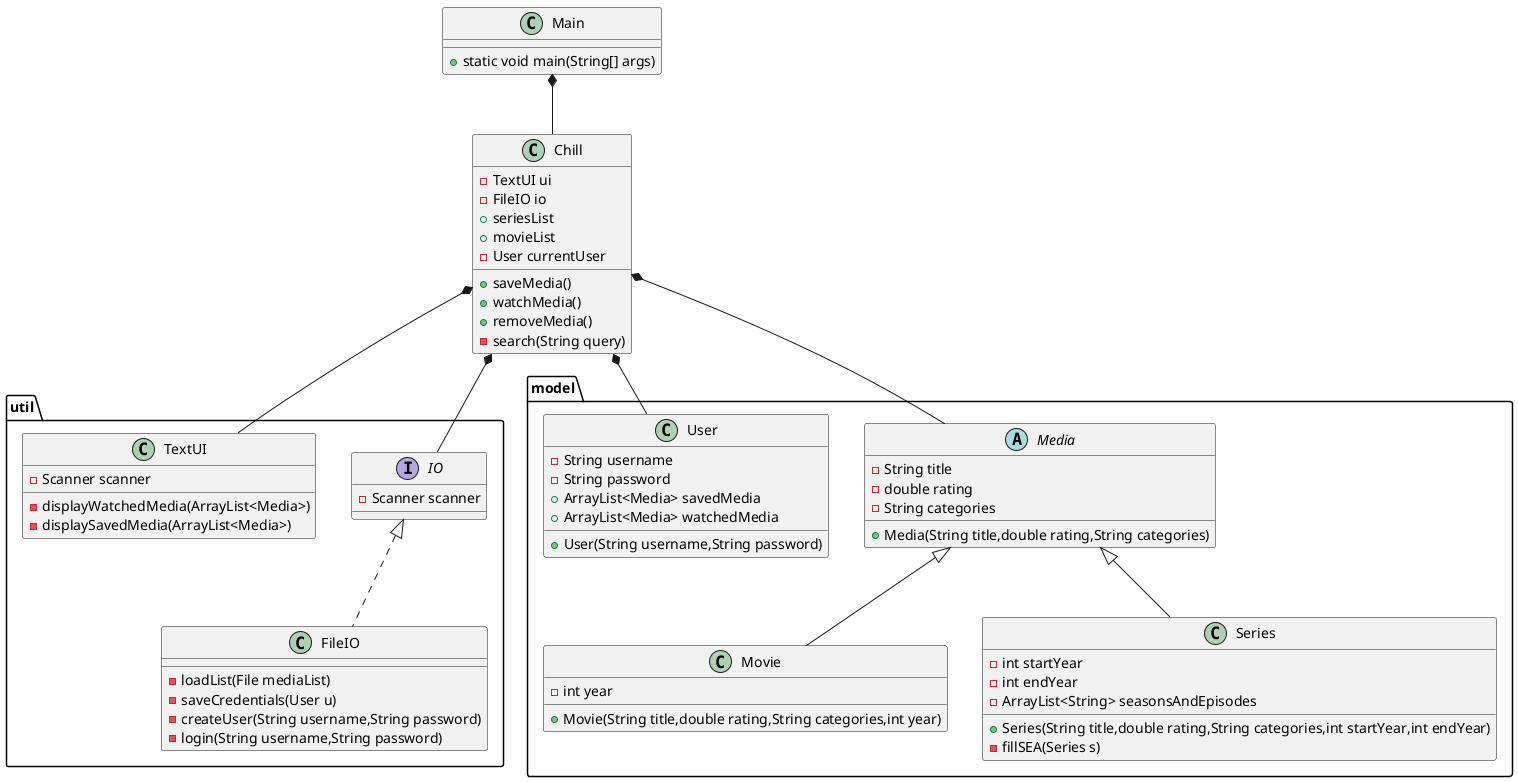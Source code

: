 @startuml
'https://plantuml.com/class-diagram

class Main{
    +static void main(String[] args)
}

class Chill{
    -TextUI ui
    -FileIO io
    +seriesList
    +movieList
    -User currentUser
    +saveMedia()
    +watchMedia()
    +removeMedia()
    -search(String query)
}

package "util"{
    Interface IO{
        -Scanner scanner
    }

    class FileIO implements IO{
        -loadList(File mediaList)
        -saveCredentials(User u)
        -createUser(String username,String password)
        -login(String username,String password)
    }

    class TextUI{
        -Scanner scanner
        -displayWatchedMedia(ArrayList<Media>)
        -displaySavedMedia(ArrayList<Media>)

    }
}

package "model"{
    abstract class Media{
        -String title
        -double rating
        -String categories
        +Media(String title,double rating,String categories)
    }

    class Movie extends Media{
        -int year
        +Movie(String title,double rating,String categories,int year)
    }

    class Series extends Media{
        -int startYear
        -int endYear
        -ArrayList<String> seasonsAndEpisodes
        +Series(String title,double rating,String categories,int startYear,int endYear)
        -fillSEA(Series s)
    }

    class User{
        -String username
        -String password
        +ArrayList<Media> savedMedia
        +ArrayList<Media> watchedMedia
        +User(String username,String password)
    }
}

Main *-- Chill
Chill *-- TextUI
Chill *-- User
Chill *-- Media
Chill *-- IO


@enduml